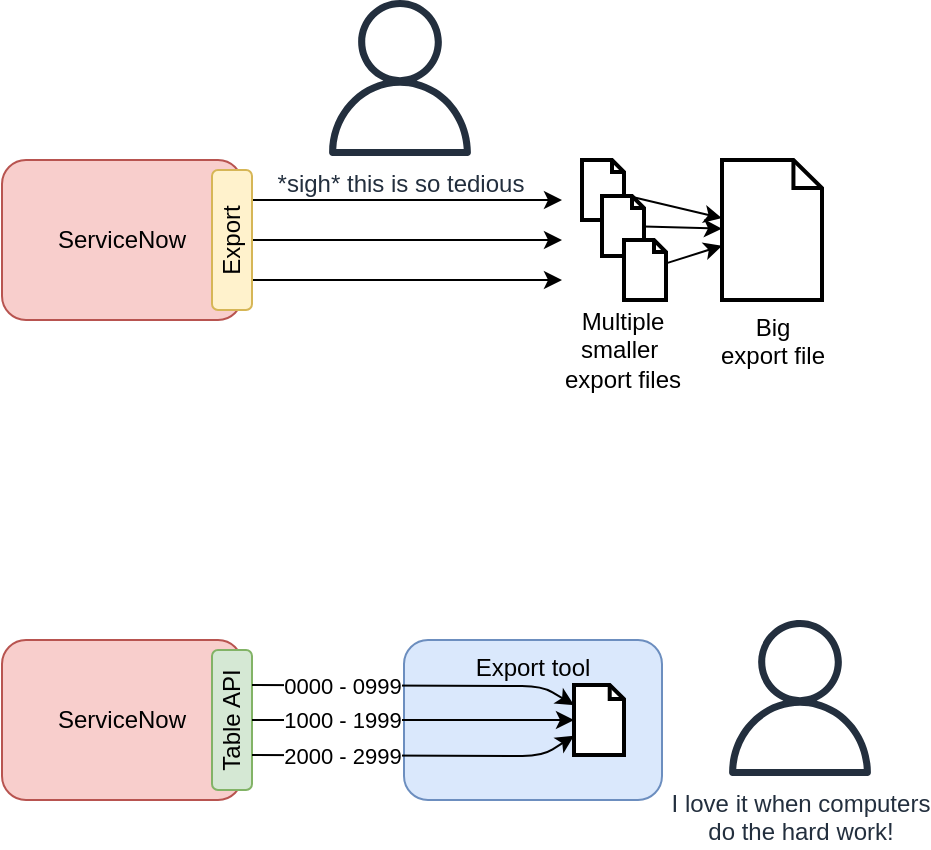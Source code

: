 <mxfile version="14.6.13" type="device"><diagram id="3adG4-O4HyeK_KZbpfcj" name="Page-1"><mxGraphModel dx="621" dy="461" grid="0" gridSize="10" guides="1" tooltips="1" connect="1" arrows="1" fold="1" page="1" pageScale="1" pageWidth="850" pageHeight="1100" math="0" shadow="0"><root><mxCell id="0"/><mxCell id="1" parent="0"/><mxCell id="p_FJTUQsI00vVT-V9dR7-1" value="" style="html=1;verticalLabelPosition=bottom;align=center;labelBackgroundColor=#ffffff;verticalAlign=top;strokeWidth=2;shadow=0;dashed=0;shape=mxgraph.ios7.icons.document;" vertex="1" parent="1"><mxGeometry x="370" y="320" width="21" height="30" as="geometry"/></mxCell><mxCell id="p_FJTUQsI00vVT-V9dR7-2" value="*sigh* this is so tedious" style="outlineConnect=0;fontColor=#232F3E;gradientColor=none;fillColor=#232F3E;strokeColor=none;dashed=0;verticalLabelPosition=bottom;verticalAlign=top;align=center;html=1;fontSize=12;fontStyle=0;aspect=fixed;pointerEvents=1;shape=mxgraph.aws4.user;" vertex="1" parent="1"><mxGeometry x="240" y="240" width="78" height="78" as="geometry"/></mxCell><mxCell id="p_FJTUQsI00vVT-V9dR7-3" value="ServiceNow" style="rounded=1;whiteSpace=wrap;html=1;strokeColor=#b85450;fillColor=#f8cecc;" vertex="1" parent="1"><mxGeometry x="80" y="320" width="120" height="80" as="geometry"/></mxCell><mxCell id="p_FJTUQsI00vVT-V9dR7-4" value="" style="endArrow=classic;html=1;exitX=1;exitY=0.25;exitDx=0;exitDy=0;" edge="1" parent="1" source="p_FJTUQsI00vVT-V9dR7-3"><mxGeometry width="50" height="50" relative="1" as="geometry"><mxPoint x="240" y="330" as="sourcePoint"/><mxPoint x="360" y="340" as="targetPoint"/></mxGeometry></mxCell><mxCell id="p_FJTUQsI00vVT-V9dR7-5" value="" style="endArrow=classic;html=1;exitX=1;exitY=0.5;exitDx=0;exitDy=0;" edge="1" parent="1" source="p_FJTUQsI00vVT-V9dR7-3"><mxGeometry width="50" height="50" relative="1" as="geometry"><mxPoint x="210" y="380.0" as="sourcePoint"/><mxPoint x="360" y="360" as="targetPoint"/></mxGeometry></mxCell><mxCell id="p_FJTUQsI00vVT-V9dR7-6" value="" style="endArrow=classic;html=1;exitX=1;exitY=0.75;exitDx=0;exitDy=0;" edge="1" parent="1" source="p_FJTUQsI00vVT-V9dR7-3"><mxGeometry width="50" height="50" relative="1" as="geometry"><mxPoint x="210" y="370.0" as="sourcePoint"/><mxPoint x="360" y="380" as="targetPoint"/></mxGeometry></mxCell><mxCell id="p_FJTUQsI00vVT-V9dR7-7" value="" style="html=1;verticalLabelPosition=bottom;align=center;labelBackgroundColor=#ffffff;verticalAlign=top;strokeWidth=2;shadow=0;dashed=0;shape=mxgraph.ios7.icons.document;" vertex="1" parent="1"><mxGeometry x="380" y="338" width="21" height="30" as="geometry"/></mxCell><mxCell id="p_FJTUQsI00vVT-V9dR7-8" value="" style="html=1;verticalLabelPosition=bottom;align=center;labelBackgroundColor=#ffffff;verticalAlign=top;strokeWidth=2;shadow=0;dashed=0;shape=mxgraph.ios7.icons.document;" vertex="1" parent="1"><mxGeometry x="391" y="360" width="21" height="30" as="geometry"/></mxCell><mxCell id="p_FJTUQsI00vVT-V9dR7-9" value="Big &lt;br&gt;export file" style="html=1;verticalLabelPosition=bottom;align=center;labelBackgroundColor=#ffffff;verticalAlign=top;strokeWidth=2;shadow=0;dashed=0;shape=mxgraph.ios7.icons.document;" vertex="1" parent="1"><mxGeometry x="440" y="320" width="50" height="70" as="geometry"/></mxCell><mxCell id="p_FJTUQsI00vVT-V9dR7-10" value="" style="endArrow=classic;html=1;" edge="1" parent="1" source="p_FJTUQsI00vVT-V9dR7-8" target="p_FJTUQsI00vVT-V9dR7-9"><mxGeometry width="50" height="50" relative="1" as="geometry"><mxPoint x="430" y="480" as="sourcePoint"/><mxPoint x="480" y="430" as="targetPoint"/></mxGeometry></mxCell><mxCell id="p_FJTUQsI00vVT-V9dR7-11" value="" style="endArrow=classic;html=1;" edge="1" parent="1" source="p_FJTUQsI00vVT-V9dR7-7" target="p_FJTUQsI00vVT-V9dR7-9"><mxGeometry width="50" height="50" relative="1" as="geometry"><mxPoint x="422" y="381.693" as="sourcePoint"/><mxPoint x="450" y="372.874" as="targetPoint"/></mxGeometry></mxCell><mxCell id="p_FJTUQsI00vVT-V9dR7-12" value="" style="endArrow=classic;html=1;" edge="1" parent="1" source="p_FJTUQsI00vVT-V9dR7-1" target="p_FJTUQsI00vVT-V9dR7-9"><mxGeometry width="50" height="50" relative="1" as="geometry"><mxPoint x="411" y="363.282" as="sourcePoint"/><mxPoint x="450" y="364.329" as="targetPoint"/></mxGeometry></mxCell><mxCell id="p_FJTUQsI00vVT-V9dR7-13" value="Multiple&lt;br&gt;smaller&amp;nbsp;&lt;br&gt;export files" style="text;html=1;align=center;verticalAlign=middle;resizable=0;points=[];autosize=1;strokeColor=none;" vertex="1" parent="1"><mxGeometry x="355" y="390" width="70" height="50" as="geometry"/></mxCell><mxCell id="p_FJTUQsI00vVT-V9dR7-14" value="ServiceNow" style="rounded=1;whiteSpace=wrap;html=1;strokeColor=#b85450;fillColor=#f8cecc;" vertex="1" parent="1"><mxGeometry x="80" y="560" width="120" height="80" as="geometry"/></mxCell><mxCell id="p_FJTUQsI00vVT-V9dR7-15" value="Table API" style="rounded=1;whiteSpace=wrap;html=1;strokeColor=#82b366;rotation=270;fillColor=#d5e8d4;" vertex="1" parent="1"><mxGeometry x="160" y="590" width="70" height="20" as="geometry"/></mxCell><mxCell id="p_FJTUQsI00vVT-V9dR7-16" value="Export" style="rounded=1;whiteSpace=wrap;html=1;strokeColor=#d6b656;rotation=270;fillColor=#fff2cc;" vertex="1" parent="1"><mxGeometry x="160" y="350" width="70" height="20" as="geometry"/></mxCell><mxCell id="p_FJTUQsI00vVT-V9dR7-17" value="Export tool" style="rounded=1;whiteSpace=wrap;html=1;strokeColor=#6c8ebf;fillColor=#dae8fc;verticalAlign=top;" vertex="1" parent="1"><mxGeometry x="281" y="560" width="129" height="80" as="geometry"/></mxCell><mxCell id="p_FJTUQsI00vVT-V9dR7-19" value="" style="html=1;verticalLabelPosition=bottom;align=center;labelBackgroundColor=#ffffff;verticalAlign=top;strokeWidth=2;shadow=0;dashed=0;shape=mxgraph.ios7.icons.document;" vertex="1" parent="1"><mxGeometry x="366" y="582.5" width="25" height="35" as="geometry"/></mxCell><mxCell id="p_FJTUQsI00vVT-V9dR7-20" value="" style="endArrow=classic;html=1;exitX=0.75;exitY=1;exitDx=0;exitDy=0;" edge="1" parent="1" source="p_FJTUQsI00vVT-V9dR7-15" target="p_FJTUQsI00vVT-V9dR7-19"><mxGeometry width="50" height="50" relative="1" as="geometry"><mxPoint x="250" y="710" as="sourcePoint"/><mxPoint x="300" y="660" as="targetPoint"/><Array as="points"><mxPoint x="350" y="583"/></Array></mxGeometry></mxCell><mxCell id="p_FJTUQsI00vVT-V9dR7-23" value="0000 - 0999" style="edgeLabel;html=1;align=center;verticalAlign=middle;resizable=0;points=[];" vertex="1" connectable="0" parent="p_FJTUQsI00vVT-V9dR7-20"><mxGeometry x="-0.59" relative="1" as="geometry"><mxPoint x="11" as="offset"/></mxGeometry></mxCell><mxCell id="p_FJTUQsI00vVT-V9dR7-21" value="" style="endArrow=classic;html=1;exitX=0.5;exitY=1;exitDx=0;exitDy=0;" edge="1" parent="1" source="p_FJTUQsI00vVT-V9dR7-15" target="p_FJTUQsI00vVT-V9dR7-19"><mxGeometry width="50" height="50" relative="1" as="geometry"><mxPoint x="215" y="592.5" as="sourcePoint"/><mxPoint x="376" y="608.739" as="targetPoint"/></mxGeometry></mxCell><mxCell id="p_FJTUQsI00vVT-V9dR7-24" value="1000 - 1999" style="edgeLabel;html=1;align=center;verticalAlign=middle;resizable=0;points=[];" vertex="1" connectable="0" parent="p_FJTUQsI00vVT-V9dR7-21"><mxGeometry x="-0.609" y="-1" relative="1" as="geometry"><mxPoint x="13" y="-1" as="offset"/></mxGeometry></mxCell><mxCell id="p_FJTUQsI00vVT-V9dR7-22" value="" style="endArrow=classic;html=1;exitX=0.25;exitY=1;exitDx=0;exitDy=0;" edge="1" parent="1" source="p_FJTUQsI00vVT-V9dR7-15" target="p_FJTUQsI00vVT-V9dR7-19"><mxGeometry width="50" height="50" relative="1" as="geometry"><mxPoint x="215" y="610" as="sourcePoint"/><mxPoint x="376" y="610" as="targetPoint"/><Array as="points"><mxPoint x="350" y="618"/></Array></mxGeometry></mxCell><mxCell id="p_FJTUQsI00vVT-V9dR7-27" value="2000 - 2999" style="edgeLabel;html=1;align=center;verticalAlign=middle;resizable=0;points=[];" vertex="1" connectable="0" parent="p_FJTUQsI00vVT-V9dR7-22"><mxGeometry x="-0.59" relative="1" as="geometry"><mxPoint x="11" as="offset"/></mxGeometry></mxCell><mxCell id="p_FJTUQsI00vVT-V9dR7-29" value="I love it when computers&lt;br&gt;do the hard work!" style="outlineConnect=0;fontColor=#232F3E;gradientColor=none;fillColor=#232F3E;strokeColor=none;dashed=0;verticalLabelPosition=bottom;verticalAlign=top;align=center;html=1;fontSize=12;fontStyle=0;aspect=fixed;pointerEvents=1;shape=mxgraph.aws4.user;" vertex="1" parent="1"><mxGeometry x="440" y="550" width="78" height="78" as="geometry"/></mxCell></root></mxGraphModel></diagram></mxfile>